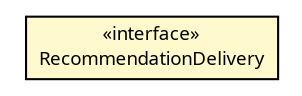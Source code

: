 #!/usr/local/bin/dot
#
# Class diagram 
# Generated by UMLGraph version R5_6 (http://www.umlgraph.org/)
#

digraph G {
	edge [fontname="Trebuchet MS",fontsize=10,labelfontname="Trebuchet MS",labelfontsize=10];
	node [fontname="Trebuchet MS",fontsize=10,shape=plaintext];
	nodesep=0.25;
	ranksep=0.5;
	// se.cambio.cds.controller.decisiondelivery.RecommendationDelivery
	c283529 [label=<<table title="se.cambio.cds.controller.decisiondelivery.RecommendationDelivery" border="0" cellborder="1" cellspacing="0" cellpadding="2" port="p" bgcolor="lemonChiffon" href="./RecommendationDelivery.html">
		<tr><td><table border="0" cellspacing="0" cellpadding="1">
<tr><td align="center" balign="center"> &#171;interface&#187; </td></tr>
<tr><td align="center" balign="center"><font face="Trebuchet MS"> RecommendationDelivery </font></td></tr>
		</table></td></tr>
		</table>>, URL="./RecommendationDelivery.html", fontname="Trebuchet MS", fontcolor="black", fontsize=9.0];
}


